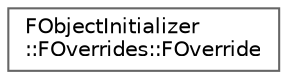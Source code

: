 digraph "Graphical Class Hierarchy"
{
 // INTERACTIVE_SVG=YES
 // LATEX_PDF_SIZE
  bgcolor="transparent";
  edge [fontname=Helvetica,fontsize=10,labelfontname=Helvetica,labelfontsize=10];
  node [fontname=Helvetica,fontsize=10,shape=box,height=0.2,width=0.4];
  rankdir="LR";
  Node0 [id="Node000000",label="FObjectInitializer\l::FOverrides::FOverride",height=0.2,width=0.4,color="grey40", fillcolor="white", style="filled",URL="$de/d4e/structFObjectInitializer_1_1FOverrides_1_1FOverride.html",tooltip="Element of the override array."];
}
